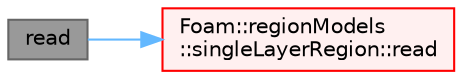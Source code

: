 digraph "read"
{
 // LATEX_PDF_SIZE
  bgcolor="transparent";
  edge [fontname=Helvetica,fontsize=10,labelfontname=Helvetica,labelfontsize=10];
  node [fontname=Helvetica,fontsize=10,shape=box,height=0.2,width=0.4];
  rankdir="LR";
  Node1 [id="Node000001",label="read",height=0.2,width=0.4,color="gray40", fillcolor="grey60", style="filled", fontcolor="black",tooltip=" "];
  Node1 -> Node2 [id="edge1_Node000001_Node000002",color="steelblue1",style="solid",tooltip=" "];
  Node2 [id="Node000002",label="Foam::regionModels\l::singleLayerRegion::read",height=0.2,width=0.4,color="red", fillcolor="#FFF0F0", style="filled",URL="$classFoam_1_1regionModels_1_1singleLayerRegion.html#af816873151ddb0126e98bb2f914d8ed5",tooltip=" "];
}
